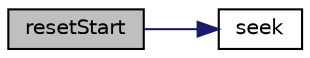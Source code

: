 digraph "resetStart"
{
  edge [fontname="Helvetica",fontsize="10",labelfontname="Helvetica",labelfontsize="10"];
  node [fontname="Helvetica",fontsize="10",shape=record];
  rankdir="LR";
  Node18 [label="resetStart",height=0.2,width=0.4,color="black", fillcolor="grey75", style="filled", fontcolor="black"];
  Node18 -> Node19 [color="midnightblue",fontsize="10",style="solid",fontname="Helvetica"];
  Node19 [label="seek",height=0.2,width=0.4,color="black", fillcolor="white", style="filled",URL="$class_p_h_p_excel___worksheet___row_iterator.html#a01ba770de186c373626f00e8c066ff2f"];
}
